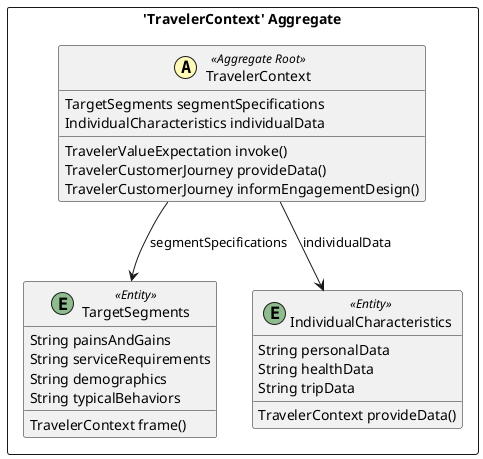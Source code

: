 @startuml

skinparam componentStyle uml2

package "'TravelerContext' Aggregate" <<Rectangle>> {
	class TravelerContext <<(A,#fffab8) Aggregate Root>> {
		TargetSegments segmentSpecifications
		IndividualCharacteristics individualData
		TravelerValueExpectation invoke()
		TravelerCustomerJourney provideData()
		TravelerCustomerJourney informEngagementDesign()
	}
	class TargetSegments <<(E,DarkSeaGreen) Entity>> {
		String painsAndGains
		String serviceRequirements
		String demographics
		String typicalBehaviors
		TravelerContext frame()
	}
	class IndividualCharacteristics <<(E,DarkSeaGreen) Entity>> {
		String personalData
		String healthData
		String tripData
		TravelerContext provideData()
	}
}
TravelerContext --> TargetSegments : segmentSpecifications
TravelerContext --> IndividualCharacteristics : individualData


@enduml
